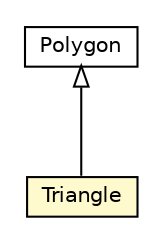 #!/usr/local/bin/dot
#
# Class diagram 
# Generated by UMLGraph version R5_6-24-gf6e263 (http://www.umlgraph.org/)
#

digraph G {
	edge [fontname="Helvetica",fontsize=10,labelfontname="Helvetica",labelfontsize=10];
	node [fontname="Helvetica",fontsize=10,shape=plaintext];
	nodesep=0.25;
	ranksep=0.5;
	// org.universAAL.ontology.shape.Triangle
	c8047800 [label=<<table title="org.universAAL.ontology.shape.Triangle" border="0" cellborder="1" cellspacing="0" cellpadding="2" port="p" bgcolor="lemonChiffon" href="./Triangle.html">
		<tr><td><table border="0" cellspacing="0" cellpadding="1">
<tr><td align="center" balign="center"> Triangle </td></tr>
		</table></td></tr>
		</table>>, URL="./Triangle.html", fontname="Helvetica", fontcolor="black", fontsize=10.0];
	// org.universAAL.ontology.shape.Polygon
	c8047801 [label=<<table title="org.universAAL.ontology.shape.Polygon" border="0" cellborder="1" cellspacing="0" cellpadding="2" port="p" href="./Polygon.html">
		<tr><td><table border="0" cellspacing="0" cellpadding="1">
<tr><td align="center" balign="center"> Polygon </td></tr>
		</table></td></tr>
		</table>>, URL="./Polygon.html", fontname="Helvetica", fontcolor="black", fontsize=10.0];
	//org.universAAL.ontology.shape.Triangle extends org.universAAL.ontology.shape.Polygon
	c8047801:p -> c8047800:p [dir=back,arrowtail=empty];
}

